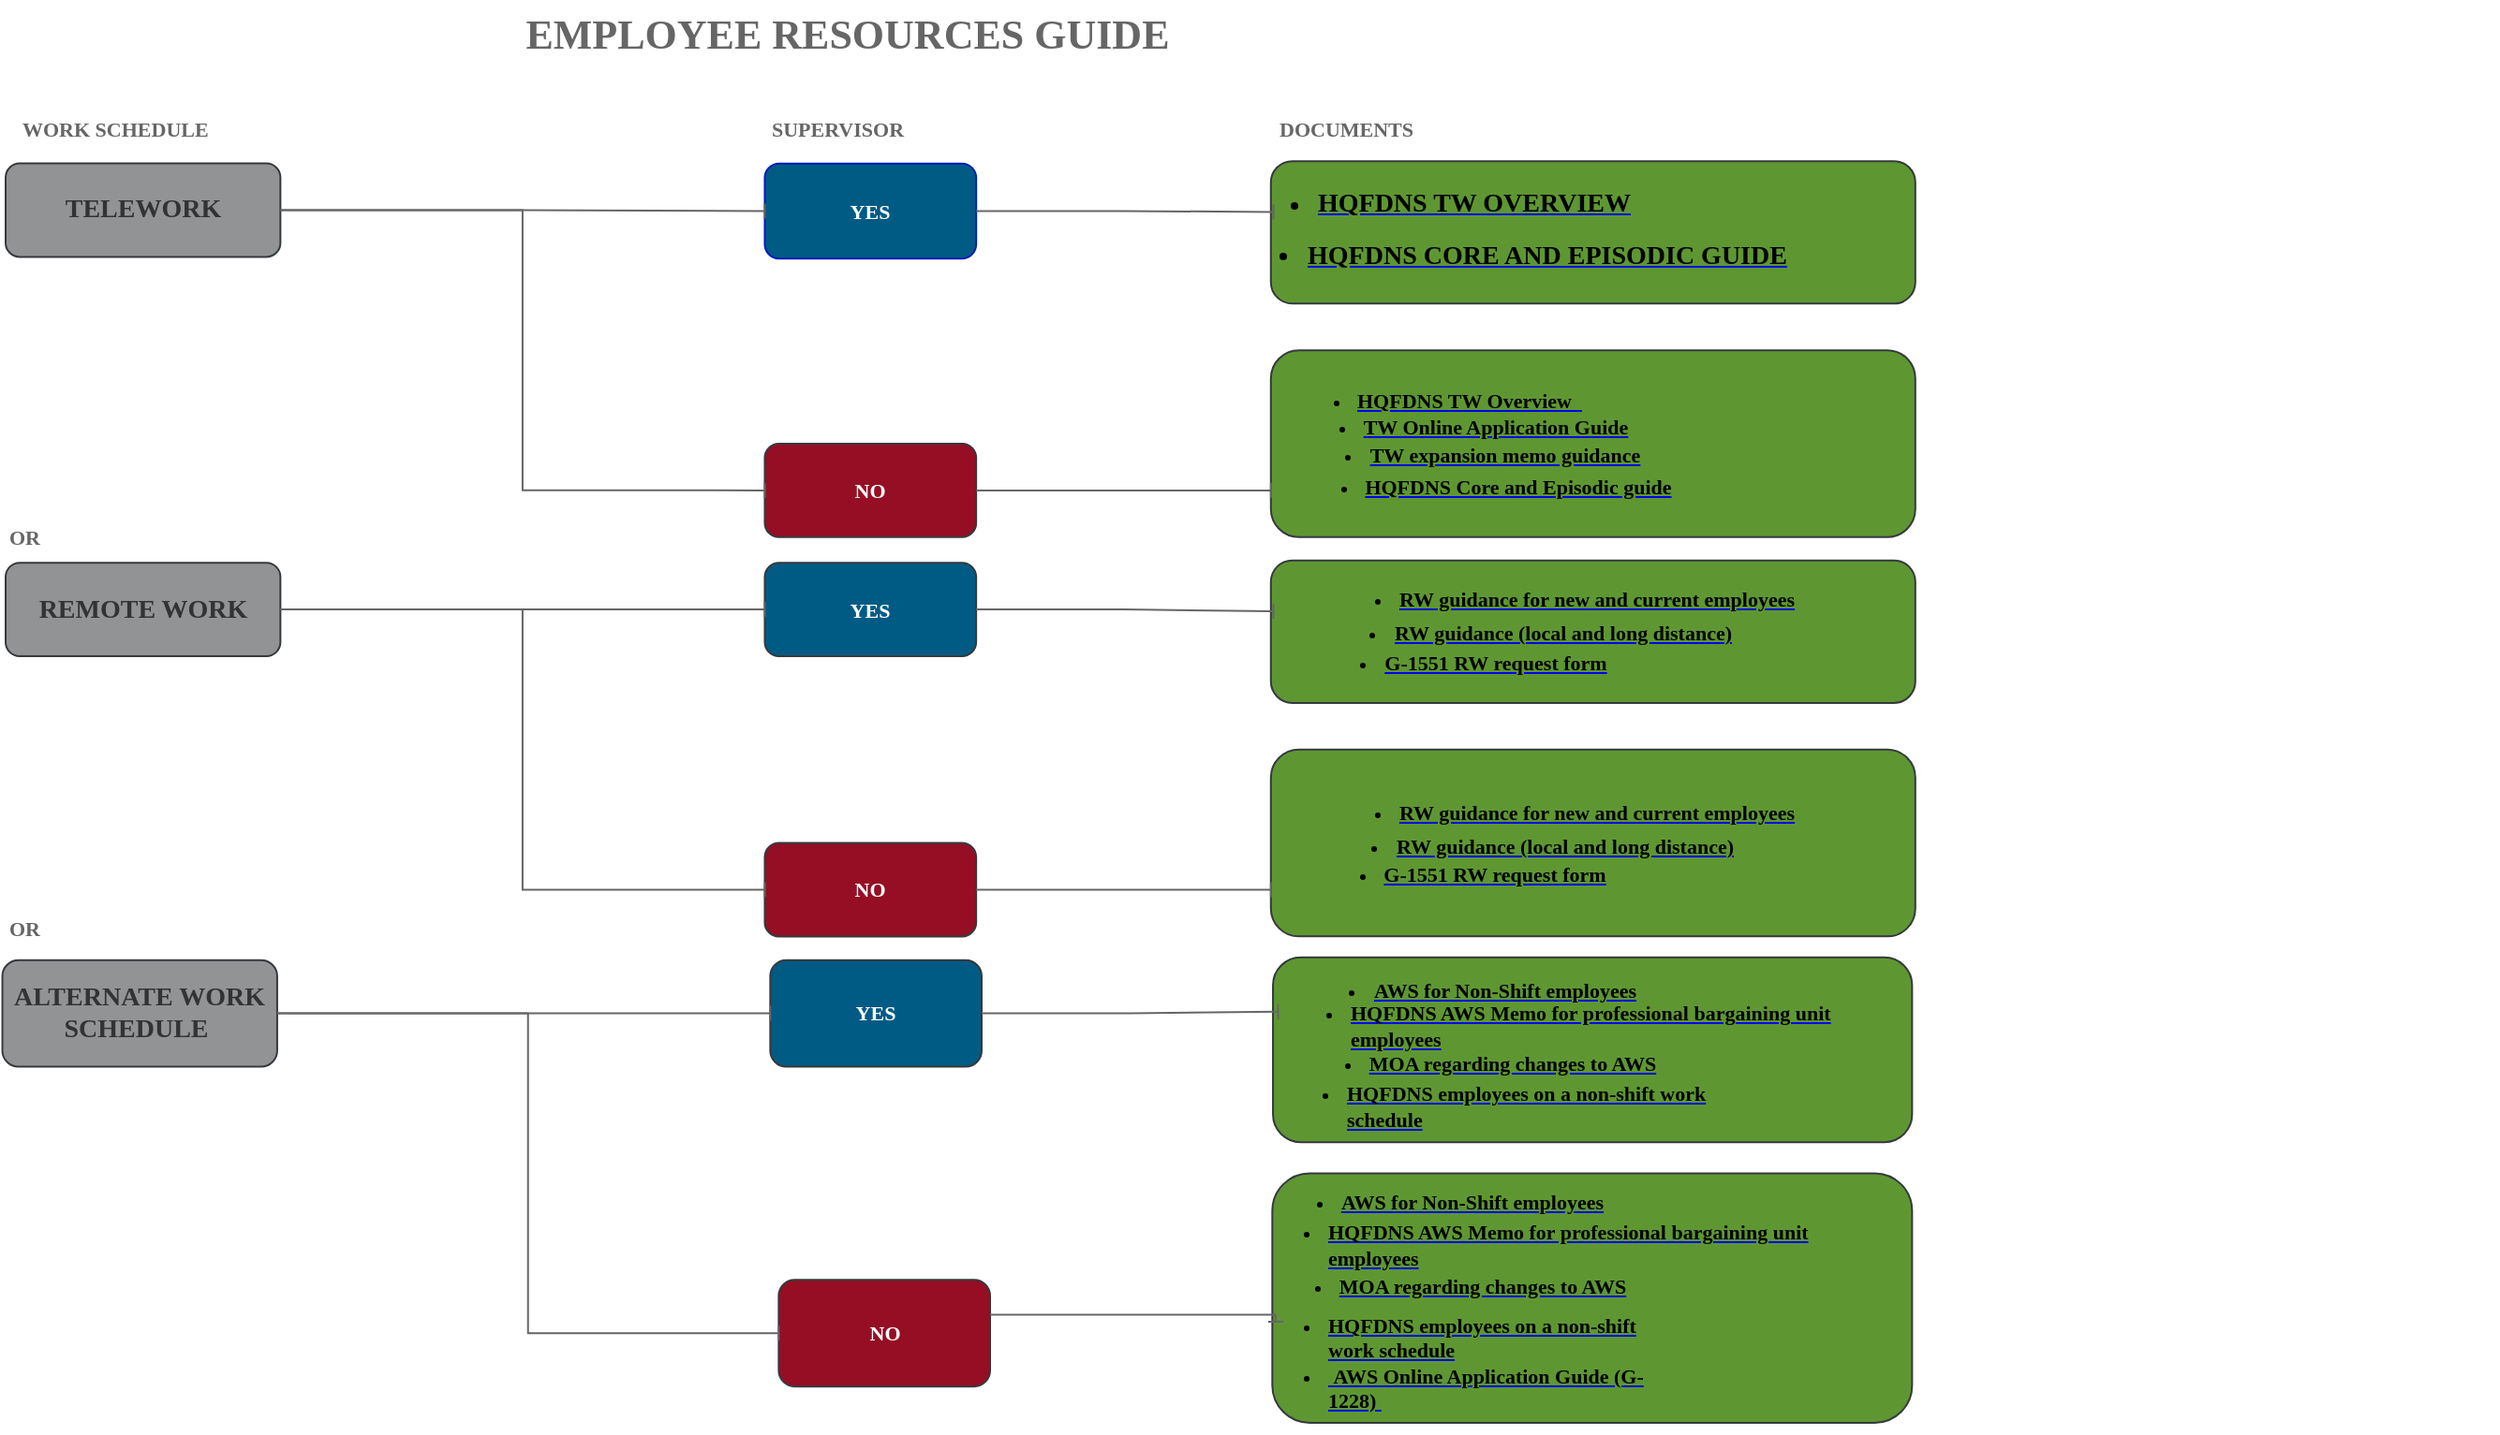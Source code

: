 <mxfile version="20.8.7" type="github">
  <diagram id="tNLMt90Evwb3OFQb0YTO" name="HQFDNS">
    <mxGraphModel dx="1434" dy="916" grid="1" gridSize="10" guides="1" tooltips="1" connect="1" arrows="1" fold="1" page="1" pageScale="1" pageWidth="1400" pageHeight="850" math="1" shadow="0">
      <root>
        <mxCell id="0" />
        <mxCell id="1" parent="0" />
        <mxCell id="aEk_Xl3EZGqS4_49_U62-6" value="" style="group" vertex="1" connectable="0" parent="1">
          <mxGeometry x="48.274" y="50" width="1331.726" height="760.0" as="geometry" />
        </mxCell>
        <mxCell id="5MSNh-AeDjDI1JEi1hB_-4" value="&lt;b&gt;&lt;font data-font-src=&quot;https://fonts.googleapis.com/css?family=Source+Sans+Pro&quot; face=&quot;Source Sans Pro&quot; style=&quot;font-size: 11px;&quot; color=&quot;#666666&quot;&gt;WORK SCHEDULE&lt;/font&gt;&lt;/b&gt;" style="text;html=1;strokeColor=none;fillColor=none;align=left;verticalAlign=middle;whiteSpace=wrap;rounded=0;" parent="aEk_Xl3EZGqS4_49_U62-6" vertex="1">
          <mxGeometry x="8.421" y="49.894" width="202.619" height="37.421" as="geometry" />
        </mxCell>
        <mxCell id="hO-RIWSvQyp-7317ckD7-9" value="&lt;b&gt;&lt;font data-font-src=&quot;https://fonts.googleapis.com/css?family=Source+Sans+Pro&quot; face=&quot;Source Sans Pro&quot; style=&quot;font-size: 11px;&quot; color=&quot;#666666&quot;&gt;SUPERVISOR&lt;/font&gt;&lt;/b&gt;" style="text;html=1;strokeColor=none;fillColor=none;align=left;verticalAlign=middle;whiteSpace=wrap;rounded=0;" parent="aEk_Xl3EZGqS4_49_U62-6" vertex="1">
          <mxGeometry x="408.303" y="49.894" width="202.619" height="37.421" as="geometry" />
        </mxCell>
        <mxCell id="hO-RIWSvQyp-7317ckD7-10" value="&lt;font face=&quot;Source Sans Pro&quot; data-font-src=&quot;https://fonts.googleapis.com/css?family=Source+Sans+Pro&quot; size=&quot;1&quot; color=&quot;#666666&quot;&gt;&lt;b style=&quot;font-size: 22px;&quot;&gt;EMPLOYEE RESOURCES GUIDE&lt;/b&gt;&lt;/font&gt;" style="text;html=1;strokeColor=none;fillColor=none;align=center;verticalAlign=middle;whiteSpace=wrap;rounded=0;" parent="aEk_Xl3EZGqS4_49_U62-6" vertex="1">
          <mxGeometry x="197.373" width="506.548" height="37.421" as="geometry" />
        </mxCell>
        <mxCell id="hO-RIWSvQyp-7317ckD7-15" value="&lt;b&gt;&lt;font data-font-src=&quot;https://fonts.googleapis.com/css?family=Source+Sans+Pro&quot; face=&quot;Source Sans Pro&quot; style=&quot;font-size: 11px;&quot; color=&quot;#666666&quot;&gt;DOCUMENTS&lt;/font&gt;&lt;/b&gt;" style="text;html=1;strokeColor=none;fillColor=none;align=left;verticalAlign=middle;whiteSpace=wrap;rounded=0;" parent="aEk_Xl3EZGqS4_49_U62-6" vertex="1">
          <mxGeometry x="679.801" y="49.894" width="202.619" height="37.421" as="geometry" />
        </mxCell>
        <mxCell id="hO-RIWSvQyp-7317ckD7-35" value="" style="group" parent="aEk_Xl3EZGqS4_49_U62-6" vertex="1" connectable="0">
          <mxGeometry x="1.726" y="86.068" width="1330" height="219.535" as="geometry" />
        </mxCell>
        <mxCell id="5MSNh-AeDjDI1JEi1hB_-1" value="&lt;b style=&quot;&quot;&gt;&lt;font color=&quot;#333333&quot; data-font-src=&quot;https://fonts.googleapis.com/css?family=Source+Sans+Pro&quot; face=&quot;Source Sans Pro&quot; style=&quot;font-size: 14px;&quot;&gt;TELEWORK&lt;/font&gt;&lt;/b&gt;" style="rounded=1;whiteSpace=wrap;html=1;fontSize=12;glass=0;strokeWidth=1;shadow=0;fillColor=#929395;strokeColor=#36393d;" parent="hO-RIWSvQyp-7317ckD7-35" vertex="1">
          <mxGeometry y="1.243" width="146.687" height="49.889" as="geometry" />
        </mxCell>
        <mxCell id="hO-RIWSvQyp-7317ckD7-7" value="&lt;b style=&quot;&quot;&gt;&lt;font data-font-src=&quot;https://fonts.googleapis.com/css?family=Source+Sans+Pro&quot; face=&quot;Source Sans Pro&quot; style=&quot;font-size: 11px;&quot;&gt;YES&lt;/font&gt;&lt;/b&gt;" style="rounded=1;whiteSpace=wrap;html=1;fontSize=12;glass=0;strokeWidth=1;shadow=0;fillColor=#005b84;strokeColor=#001DBC;fontColor=#ffffff;" parent="hO-RIWSvQyp-7317ckD7-35" vertex="1">
          <mxGeometry x="405.238" y="1.247" width="112.836" height="50.797" as="geometry" />
        </mxCell>
        <mxCell id="hO-RIWSvQyp-7317ckD7-14" style="edgeStyle=orthogonalEdgeStyle;rounded=0;orthogonalLoop=1;jettySize=auto;html=1;fontSize=11;fontColor=#666666;endArrow=baseDash;endFill=0;strokeColor=#666666;" parent="hO-RIWSvQyp-7317ckD7-35" source="5MSNh-AeDjDI1JEi1hB_-1" target="hO-RIWSvQyp-7317ckD7-7" edge="1">
          <mxGeometry relative="1" as="geometry" />
        </mxCell>
        <mxCell id="hO-RIWSvQyp-7317ckD7-8" value="&lt;b style=&quot;&quot;&gt;&lt;font color=&quot;#ffffff&quot; data-font-src=&quot;https://fonts.googleapis.com/css?family=Source+Sans+Pro&quot; face=&quot;Source Sans Pro&quot; style=&quot;font-size: 11px;&quot;&gt;NO&lt;/font&gt;&lt;/b&gt;" style="rounded=1;whiteSpace=wrap;html=1;fontSize=12;glass=0;strokeWidth=1;shadow=0;fillColor=#950e24;strokeColor=#36393d;" parent="hO-RIWSvQyp-7317ckD7-35" vertex="1">
          <mxGeometry x="405.238" y="150.93" width="112.836" height="49.894" as="geometry" />
        </mxCell>
        <mxCell id="hO-RIWSvQyp-7317ckD7-13" style="edgeStyle=orthogonalEdgeStyle;rounded=0;orthogonalLoop=1;jettySize=auto;html=1;entryX=0;entryY=0.5;entryDx=0;entryDy=0;fontSize=11;fontColor=#666666;endArrow=baseDash;endFill=0;strokeColor=#666666;" parent="hO-RIWSvQyp-7317ckD7-35" source="5MSNh-AeDjDI1JEi1hB_-1" target="hO-RIWSvQyp-7317ckD7-8" edge="1">
          <mxGeometry relative="1" as="geometry" />
        </mxCell>
        <mxCell id="hO-RIWSvQyp-7317ckD7-20" value="" style="rounded=1;whiteSpace=wrap;html=1;fontSize=12;glass=0;strokeWidth=1;shadow=0;fillColor=#5e9732;strokeColor=#36393d;align=left;" parent="hO-RIWSvQyp-7317ckD7-35" vertex="1">
          <mxGeometry x="675.4" width="344.0" height="76.088" as="geometry" />
        </mxCell>
        <mxCell id="hO-RIWSvQyp-7317ckD7-21" style="edgeStyle=orthogonalEdgeStyle;rounded=0;orthogonalLoop=1;jettySize=auto;html=1;entryX=0.004;entryY=0.357;entryDx=0;entryDy=0;entryPerimeter=0;fontSize=11;fontColor=#666666;endArrow=baseDash;endFill=0;strokeColor=#666666;" parent="hO-RIWSvQyp-7317ckD7-35" source="hO-RIWSvQyp-7317ckD7-7" target="hO-RIWSvQyp-7317ckD7-20" edge="1">
          <mxGeometry relative="1" as="geometry" />
        </mxCell>
        <mxCell id="hO-RIWSvQyp-7317ckD7-22" value="" style="rounded=1;whiteSpace=wrap;html=1;fontSize=12;glass=0;strokeWidth=1;shadow=0;fillColor=#5e9732;strokeColor=#36393d;align=left;" parent="hO-RIWSvQyp-7317ckD7-35" vertex="1">
          <mxGeometry x="675.4" y="101.032" width="344.0" height="99.789" as="geometry" />
        </mxCell>
        <mxCell id="hO-RIWSvQyp-7317ckD7-23" style="edgeStyle=orthogonalEdgeStyle;rounded=0;orthogonalLoop=1;jettySize=auto;html=1;entryX=0;entryY=0.75;entryDx=0;entryDy=0;fontSize=14;fontColor=#666666;endArrow=baseDash;endFill=0;strokeColor=#666666;" parent="hO-RIWSvQyp-7317ckD7-35" source="hO-RIWSvQyp-7317ckD7-8" target="hO-RIWSvQyp-7317ckD7-22" edge="1">
          <mxGeometry relative="1" as="geometry" />
        </mxCell>
        <mxCell id="hO-RIWSvQyp-7317ckD7-12" value="&lt;b&gt;&lt;font data-font-src=&quot;https://fonts.googleapis.com/css?family=Source+Sans+Pro&quot; face=&quot;Source Sans Pro&quot; style=&quot;font-size: 11px;&quot; color=&quot;#666666&quot;&gt;OR&lt;/font&gt;&lt;/b&gt;" style="text;html=1;strokeColor=none;fillColor=none;align=left;verticalAlign=middle;whiteSpace=wrap;rounded=0;" parent="hO-RIWSvQyp-7317ckD7-35" vertex="1">
          <mxGeometry y="182.114" width="202.619" height="37.421" as="geometry" />
        </mxCell>
        <mxCell id="d4ItzyQ0qfeF1X_CQVVO-14" value="" style="group" parent="hO-RIWSvQyp-7317ckD7-35" vertex="1" connectable="0">
          <mxGeometry x="656.708" y="106.616" width="249.368" height="88.625" as="geometry" />
        </mxCell>
        <UserObject label="&lt;ul style=&quot;border-color: var(--border-color); color: rgb(0, 0, 0); font-size: 11px; font-weight: 700; text-align: left;&quot;&gt;&lt;li style=&quot;border-color: var(--border-color);&quot;&gt;&lt;font style=&quot;border-color: var(--border-color);&quot; data-font-src=&quot;https://fonts.googleapis.com/css?family=Source+Sans+Pro&quot; face=&quot;Source Sans Pro&quot;&gt;HQFDNS TW Overview&amp;nbsp;&amp;nbsp;&lt;/font&gt;&lt;/li&gt;&lt;/ul&gt;" link="https://ecn.uscis.dhs.gov/team/fdns/Mission%20Support/WorkforceManagement/NewEmployeeResources/Telework_HQFDNS_06-16-2021.pdf" id="d4ItzyQ0qfeF1X_CQVVO-1">
          <mxCell style="text;html=1;strokeColor=none;fillColor=none;whiteSpace=wrap;align=center;verticalAlign=middle;fontColor=#0000EE;fontStyle=4;" parent="d4ItzyQ0qfeF1X_CQVVO-14" vertex="1">
            <mxGeometry x="14.669" width="180.538" height="43.232" as="geometry" />
          </mxCell>
        </UserObject>
        <UserObject label="&lt;ul style=&quot;border-color: var(--border-color); color: rgb(0, 0, 0); font-size: 11px; font-weight: 700; text-align: left;&quot;&gt;&lt;li style=&quot;border-color: var(--border-color);&quot;&gt;&lt;font style=&quot;border-color: var(--border-color);&quot; data-font-src=&quot;https://fonts.googleapis.com/css?family=Source+Sans+Pro&quot; face=&quot;Source Sans Pro&quot;&gt;TW Online Application Guide&lt;/font&gt;&lt;/li&gt;&lt;/ul&gt;" link="https://ecn.uscis.dhs.gov/team/fdns/Mission%20Support/WorkforceManagement/NewEmployeeResources/Telework_Online_Application_Guide_Employee.pdf" id="d4ItzyQ0qfeF1X_CQVVO-2">
          <mxCell style="text;html=1;strokeColor=none;fillColor=none;whiteSpace=wrap;align=center;verticalAlign=middle;fontColor=#0000EE;fontStyle=4;" parent="d4ItzyQ0qfeF1X_CQVVO-14" vertex="1">
            <mxGeometry y="14.05" width="236.956" height="43.232" as="geometry" />
          </mxCell>
        </UserObject>
        <UserObject label="&lt;ul style=&quot;border-color: var(--border-color); color: rgb(0, 0, 0); font-size: 11px; font-weight: 700; text-align: left;&quot;&gt;&lt;li style=&quot;border-color: var(--border-color);&quot;&gt;&lt;font style=&quot;border-color: var(--border-color);&quot; data-font-src=&quot;https://fonts.googleapis.com/css?family=Source+Sans+Pro&quot; face=&quot;Source Sans Pro&quot;&gt;TW expansion memo guidance&lt;/font&gt;&lt;/li&gt;&lt;/ul&gt;" link="https://ecn.uscis.dhs.gov/team/fdns/Mission%20Support/WorkforceManagement/NewEmployeeResources/HQFDNS_Expansion_of_Telework_for_Non-Supervisory_Staff.pdf" id="d4ItzyQ0qfeF1X_CQVVO-3">
          <mxCell style="text;html=1;strokeColor=none;fillColor=none;whiteSpace=wrap;align=center;verticalAlign=middle;fontColor=#0000EE;fontStyle=4;" parent="d4ItzyQ0qfeF1X_CQVVO-14" vertex="1">
            <mxGeometry x="5.642" y="29.181" width="236.956" height="43.232" as="geometry" />
          </mxCell>
        </UserObject>
        <UserObject label="&lt;ul style=&quot;border-color: var(--border-color); color: rgb(0, 0, 0); font-size: 11px; font-weight: 700; text-align: left;&quot;&gt;&lt;li style=&quot;border-color: var(--border-color);&quot;&gt;&lt;font style=&quot;border-color: var(--border-color);&quot; data-font-src=&quot;https://fonts.googleapis.com/css?family=Source+Sans+Pro&quot; face=&quot;Source Sans Pro&quot;&gt;HQFDNS Core and Episodic guide&lt;/font&gt;&lt;/li&gt;&lt;/ul&gt;" link="https://ecn.uscis.dhs.gov/team/fdns/Mission%20Support/WorkforceManagement/NewEmployeeResources/HQFDNS_Telework_Guidance.pdf" id="d4ItzyQ0qfeF1X_CQVVO-4">
          <mxCell style="text;html=1;strokeColor=none;fillColor=none;whiteSpace=wrap;align=center;verticalAlign=middle;fontColor=#0000EE;fontStyle=4;" parent="d4ItzyQ0qfeF1X_CQVVO-14" vertex="1">
            <mxGeometry x="12.412" y="45.393" width="236.956" height="43.232" as="geometry" />
          </mxCell>
        </UserObject>
        <mxCell id="d4ItzyQ0qfeF1X_CQVVO-11" value="" style="group" parent="hO-RIWSvQyp-7317ckD7-35" vertex="1" connectable="0">
          <mxGeometry x="690" y="1.25" width="320" height="80" as="geometry" />
        </mxCell>
        <UserObject label="&lt;ul style=&quot;border-color: var(--border-color); color: rgb(0, 0, 0); font-weight: 700; text-align: left;&quot;&gt;&lt;li style=&quot;border-color: var(--border-color);&quot;&gt;&lt;font style=&quot;border-color: var(--border-color); font-size: 14px;&quot; data-font-src=&quot;https://fonts.googleapis.com/css?family=Source+Sans+Pro&quot; face=&quot;Source Sans Pro&quot;&gt;HQFDNS TW OVERVIEW&lt;/font&gt;&lt;/li&gt;&lt;/ul&gt;" link="https://ecn.uscis.dhs.gov/team/fdns/Mission%20Support/WorkforceManagement/NewEmployeeResources/Telework_HQFDNS_06-16-2021.pdf" id="d4ItzyQ0qfeF1X_CQVVO-7">
          <mxCell style="text;html=1;strokeColor=none;fillColor=none;whiteSpace=wrap;align=center;verticalAlign=middle;fontColor=#0000EE;fontStyle=4;movable=0;resizable=0;rotatable=0;deletable=0;editable=0;connectable=0;" parent="d4ItzyQ0qfeF1X_CQVVO-11" vertex="1">
            <mxGeometry x="-46" width="240" height="43.23" as="geometry" />
          </mxCell>
        </UserObject>
        <UserObject label="&lt;ul style=&quot;border-color: var(--border-color); color: rgb(0, 0, 0); font-size: 14px; font-weight: 700; text-align: left;&quot;&gt;&lt;li style=&quot;border-color: var(--border-color); font-size: 14px;&quot;&gt;&lt;font style=&quot;border-color: var(--border-color); font-size: 14px;&quot; data-font-src=&quot;https://fonts.googleapis.com/css?family=Source+Sans+Pro&quot; face=&quot;Source Sans Pro&quot;&gt;HQFDNS CORE AND EPISODIC GUIDE&lt;/font&gt;&lt;/li&gt;&lt;/ul&gt;" link="https://ecn.uscis.dhs.gov/team/fdns/Mission%20Support/WorkforceManagement/NewEmployeeResources/HQFDNS_Telework_Guidance.pdf" id="d4ItzyQ0qfeF1X_CQVVO-10">
          <mxCell style="text;html=1;strokeColor=none;fillColor=none;whiteSpace=wrap;align=center;verticalAlign=middle;fontColor=#0000EE;fontStyle=4;fontSize=14;" parent="d4ItzyQ0qfeF1X_CQVVO-11" vertex="1">
            <mxGeometry x="-77" y="28.22" width="380" height="41.78" as="geometry" />
          </mxCell>
        </UserObject>
        <mxCell id="hO-RIWSvQyp-7317ckD7-36" value="" style="group" parent="aEk_Xl3EZGqS4_49_U62-6" vertex="1" connectable="0">
          <mxGeometry x="1.726" y="299.365" width="1019.4" height="209.468" as="geometry" />
        </mxCell>
        <mxCell id="hO-RIWSvQyp-7317ckD7-37" value="&lt;b style=&quot;&quot;&gt;&lt;font color=&quot;#333333&quot; data-font-src=&quot;https://fonts.googleapis.com/css?family=Source+Sans+Pro&quot; face=&quot;Source Sans Pro&quot; style=&quot;font-size: 14px;&quot;&gt;REMOTE WORK&lt;/font&gt;&lt;/b&gt;" style="rounded=1;whiteSpace=wrap;html=1;fontSize=12;glass=0;strokeWidth=1;shadow=0;fillColor=#929395;strokeColor=#36393d;" parent="hO-RIWSvQyp-7317ckD7-36" vertex="1">
          <mxGeometry y="1.247" width="146.687" height="49.894" as="geometry" />
        </mxCell>
        <mxCell id="hO-RIWSvQyp-7317ckD7-38" value="&lt;b style=&quot;&quot;&gt;&lt;font color=&quot;#ffffff&quot; data-font-src=&quot;https://fonts.googleapis.com/css?family=Source+Sans+Pro&quot; face=&quot;Source Sans Pro&quot; style=&quot;font-size: 11px;&quot;&gt;YES&lt;/font&gt;&lt;/b&gt;" style="rounded=1;whiteSpace=wrap;html=1;fontSize=12;glass=0;strokeWidth=1;shadow=0;fillColor=#005b84;strokeColor=#36393d;" parent="hO-RIWSvQyp-7317ckD7-36" vertex="1">
          <mxGeometry x="405.238" y="1.247" width="112.836" height="49.894" as="geometry" />
        </mxCell>
        <mxCell id="hO-RIWSvQyp-7317ckD7-39" style="edgeStyle=orthogonalEdgeStyle;rounded=0;orthogonalLoop=1;jettySize=auto;html=1;fontSize=11;fontColor=#666666;endArrow=baseDash;endFill=0;strokeColor=#666666;" parent="hO-RIWSvQyp-7317ckD7-36" source="hO-RIWSvQyp-7317ckD7-37" target="hO-RIWSvQyp-7317ckD7-38" edge="1">
          <mxGeometry relative="1" as="geometry" />
        </mxCell>
        <mxCell id="hO-RIWSvQyp-7317ckD7-40" value="&lt;b style=&quot;&quot;&gt;&lt;font color=&quot;#ffffff&quot; data-font-src=&quot;https://fonts.googleapis.com/css?family=Source+Sans+Pro&quot; face=&quot;Source Sans Pro&quot; style=&quot;font-size: 11px;&quot;&gt;NO&lt;/font&gt;&lt;/b&gt;" style="rounded=1;whiteSpace=wrap;html=1;fontSize=12;glass=0;strokeWidth=1;shadow=0;fillColor=#950E24;strokeColor=#36393d;" parent="hO-RIWSvQyp-7317ckD7-36" vertex="1">
          <mxGeometry x="405.238" y="150.93" width="112.836" height="49.894" as="geometry" />
        </mxCell>
        <mxCell id="hO-RIWSvQyp-7317ckD7-41" style="edgeStyle=orthogonalEdgeStyle;rounded=0;orthogonalLoop=1;jettySize=auto;html=1;entryX=0;entryY=0.5;entryDx=0;entryDy=0;fontSize=11;fontColor=#666666;endArrow=baseDash;endFill=0;strokeColor=#666666;" parent="hO-RIWSvQyp-7317ckD7-36" source="hO-RIWSvQyp-7317ckD7-37" target="hO-RIWSvQyp-7317ckD7-40" edge="1">
          <mxGeometry relative="1" as="geometry" />
        </mxCell>
        <mxCell id="hO-RIWSvQyp-7317ckD7-42" value="" style="rounded=1;whiteSpace=wrap;html=1;fontSize=12;glass=0;strokeWidth=1;shadow=0;fillColor=#5E9732;strokeColor=#36393d;align=left;" parent="hO-RIWSvQyp-7317ckD7-36" vertex="1">
          <mxGeometry x="675.4" width="344.0" height="76.088" as="geometry" />
        </mxCell>
        <mxCell id="hO-RIWSvQyp-7317ckD7-43" style="edgeStyle=orthogonalEdgeStyle;rounded=0;orthogonalLoop=1;jettySize=auto;html=1;entryX=0.004;entryY=0.357;entryDx=0;entryDy=0;entryPerimeter=0;fontSize=11;fontColor=#666666;endArrow=baseDash;endFill=0;strokeColor=#666666;" parent="hO-RIWSvQyp-7317ckD7-36" source="hO-RIWSvQyp-7317ckD7-38" target="hO-RIWSvQyp-7317ckD7-42" edge="1">
          <mxGeometry relative="1" as="geometry" />
        </mxCell>
        <mxCell id="hO-RIWSvQyp-7317ckD7-44" value="" style="rounded=1;whiteSpace=wrap;html=1;fontSize=12;glass=0;strokeWidth=1;shadow=0;fillColor=#5E9732;strokeColor=#36393d;align=left;" parent="hO-RIWSvQyp-7317ckD7-36" vertex="1">
          <mxGeometry x="675.4" y="101.032" width="344.0" height="99.789" as="geometry" />
        </mxCell>
        <mxCell id="hO-RIWSvQyp-7317ckD7-45" style="edgeStyle=orthogonalEdgeStyle;rounded=0;orthogonalLoop=1;jettySize=auto;html=1;entryX=0;entryY=0.75;entryDx=0;entryDy=0;fontSize=14;fontColor=#666666;endArrow=baseDash;endFill=0;strokeColor=#666666;" parent="hO-RIWSvQyp-7317ckD7-36" source="hO-RIWSvQyp-7317ckD7-40" target="hO-RIWSvQyp-7317ckD7-44" edge="1">
          <mxGeometry relative="1" as="geometry" />
        </mxCell>
        <mxCell id="hO-RIWSvQyp-7317ckD7-60" value="&lt;b&gt;&lt;font data-font-src=&quot;https://fonts.googleapis.com/css?family=Source+Sans+Pro&quot; face=&quot;Source Sans Pro&quot; style=&quot;font-size: 11px;&quot; color=&quot;#666666&quot;&gt;OR&lt;/font&gt;&lt;/b&gt;" style="text;html=1;strokeColor=none;fillColor=none;align=left;verticalAlign=middle;whiteSpace=wrap;rounded=0;" parent="hO-RIWSvQyp-7317ckD7-36" vertex="1">
          <mxGeometry y="183.734" width="90.269" height="25.734" as="geometry" />
        </mxCell>
        <mxCell id="ezUt7ITriSW1cjWMWIen-33" value="" style="group" parent="hO-RIWSvQyp-7317ckD7-36" vertex="1" connectable="0">
          <mxGeometry x="656.708" y="-0.646" width="313.685" height="76.736" as="geometry" />
        </mxCell>
        <UserObject label="&lt;ul style=&quot;border-color: var(--border-color); color: rgb(0, 0, 0); font-size: 11px; font-weight: 700; text-align: left;&quot;&gt;&lt;li style=&quot;border-color: var(--border-color);&quot;&gt;&lt;font style=&quot;border-color: var(--border-color);&quot; data-font-src=&quot;https://fonts.googleapis.com/css?family=Source+Sans+Pro&quot; face=&quot;Source Sans Pro&quot;&gt;RW guidance for new and current employees&lt;/font&gt;&lt;/li&gt;&lt;/ul&gt;" link="https://ecn.uscis.dhs.gov/team/fdns/Mission%20Support/WorkforceManagement/NewEmployeeResources/Remote%20Work_Memo_HQFDNS_Employees%2010.25.21.pdf" id="ezUt7ITriSW1cjWMWIen-2">
          <mxCell style="text;html=1;strokeColor=none;fillColor=none;whiteSpace=wrap;align=center;verticalAlign=middle;fontColor=#0000EE;fontStyle=4;" parent="ezUt7ITriSW1cjWMWIen-33" vertex="1">
            <mxGeometry x="32.723" width="280.963" height="43.232" as="geometry" />
          </mxCell>
        </UserObject>
        <UserObject label="&lt;ul style=&quot;border-color: var(--border-color); color: rgb(0, 0, 0); font-size: 11px; font-weight: 700; text-align: left;&quot;&gt;&lt;li style=&quot;border-color: var(--border-color);&quot;&gt;&lt;font style=&quot;border-color: var(--border-color);&quot; data-font-src=&quot;https://fonts.googleapis.com/css?family=Source+Sans+Pro&quot; face=&quot;Source Sans Pro&quot;&gt;RW guidance (local and long distance)&lt;/font&gt;&lt;/li&gt;&lt;/ul&gt;" link="https://ecn.uscis.dhs.gov/team/fdns/Mission%20Support/WorkforceManagement/NewEmployeeResources/G-1551,%20Remote%20Work%20Request%20and%20Approval.pdf" id="ezUt7ITriSW1cjWMWIen-3">
          <mxCell style="text;html=1;strokeColor=none;fillColor=none;whiteSpace=wrap;align=center;verticalAlign=middle;fontColor=#0000EE;fontStyle=4;" parent="ezUt7ITriSW1cjWMWIen-33" vertex="1">
            <mxGeometry x="19.182" y="17.293" width="270.807" height="43.232" as="geometry" />
          </mxCell>
        </UserObject>
        <UserObject label="&lt;ul style=&quot;border-color: var(--border-color); color: rgb(0, 0, 0); font-size: 11px; font-weight: 700; text-align: left;&quot;&gt;&lt;li style=&quot;border-color: var(--border-color);&quot;&gt;&lt;span style=&quot;font-family: &amp;quot;Source Sans Pro&amp;quot;;&quot;&gt;G-1551 RW request form&lt;/span&gt;&lt;br&gt;&lt;/li&gt;&lt;/ul&gt;" link="https://ecn.uscis.dhs.gov/team/fdns/Mission%20Support/WorkforceManagement/NewEmployeeResources/G-1551,%20Remote%20Work%20Request%20and%20Approval.pdf" id="ezUt7ITriSW1cjWMWIen-4">
          <mxCell style="text;html=1;strokeColor=none;fillColor=none;whiteSpace=wrap;align=center;verticalAlign=middle;fontColor=#0000EE;fontStyle=4;" parent="ezUt7ITriSW1cjWMWIen-33" vertex="1">
            <mxGeometry y="33.504" width="236.956" height="43.232" as="geometry" />
          </mxCell>
        </UserObject>
        <mxCell id="ezUt7ITriSW1cjWMWIen-52" value="" style="group" parent="hO-RIWSvQyp-7317ckD7-36" vertex="1" connectable="0">
          <mxGeometry x="623.985" y="113.107" width="346.408" height="75.655" as="geometry" />
        </mxCell>
        <UserObject label="&lt;ul style=&quot;border-color: var(--border-color); color: rgb(0, 0, 0); font-size: 11px; font-weight: 700; text-align: left;&quot;&gt;&lt;li style=&quot;border-color: var(--border-color);&quot;&gt;&lt;span style=&quot;font-family: &amp;quot;Source Sans Pro&amp;quot;;&quot;&gt;G-1551 RW request form&lt;/span&gt;&lt;br&gt;&lt;/li&gt;&lt;/ul&gt;" link="https://ecn.uscis.dhs.gov/team/fdns/Mission%20Support/WorkforceManagement/NewEmployeeResources/G-1551,%20Remote%20Work%20Request%20and%20Approval.pdf" id="ezUt7ITriSW1cjWMWIen-50">
          <mxCell style="text;html=1;strokeColor=none;fillColor=none;whiteSpace=wrap;align=center;verticalAlign=middle;fontColor=#0000EE;fontStyle=4;container=0;" parent="ezUt7ITriSW1cjWMWIen-52" vertex="1">
            <mxGeometry y="32.424" width="302.402" height="43.232" as="geometry" />
          </mxCell>
        </UserObject>
        <mxCell id="ezUt7ITriSW1cjWMWIen-51" value="" style="group" parent="ezUt7ITriSW1cjWMWIen-52" vertex="1" connectable="0">
          <mxGeometry x="53.033" width="293.375" height="61.605" as="geometry" />
        </mxCell>
        <UserObject label="&lt;ul style=&quot;border-color: var(--border-color); color: rgb(0, 0, 0); font-size: 11px; font-weight: 700; text-align: left;&quot;&gt;&lt;li style=&quot;border-color: var(--border-color);&quot;&gt;&lt;font style=&quot;border-color: var(--border-color);&quot; data-font-src=&quot;https://fonts.googleapis.com/css?family=Source+Sans+Pro&quot; face=&quot;Source Sans Pro&quot;&gt;RW guidance for new and current employees&lt;/font&gt;&lt;/li&gt;&lt;/ul&gt;" link="https://ecn.uscis.dhs.gov/team/fdns/Mission%20Support/WorkforceManagement/NewEmployeeResources/Remote%20Work_Memo_HQFDNS_Employees%2010.25.21.pdf" id="ezUt7ITriSW1cjWMWIen-48">
          <mxCell style="text;html=1;strokeColor=none;fillColor=none;whiteSpace=wrap;align=center;verticalAlign=middle;fontColor=#0000EE;fontStyle=4;container=0;" parent="ezUt7ITriSW1cjWMWIen-51" vertex="1">
            <mxGeometry x="12.412" width="280.963" height="43.232" as="geometry" />
          </mxCell>
        </UserObject>
        <UserObject label="&lt;ul style=&quot;border-color: var(--border-color); color: rgb(0, 0, 0); font-size: 11px; font-weight: 700; text-align: left;&quot;&gt;&lt;li style=&quot;border-color: var(--border-color);&quot;&gt;&lt;font style=&quot;border-color: var(--border-color);&quot; data-font-src=&quot;https://fonts.googleapis.com/css?family=Source+Sans+Pro&quot; face=&quot;Source Sans Pro&quot;&gt;RW guidance (local and long distance)&lt;/font&gt;&lt;/li&gt;&lt;/ul&gt;" link="https://ecn.uscis.dhs.gov/team/fdns/Mission%20Support/WorkforceManagement/NewEmployeeResources/G-1551,%20Remote%20Work%20Request%20and%20Approval.pdf" id="ezUt7ITriSW1cjWMWIen-49">
          <mxCell style="text;html=1;strokeColor=none;fillColor=none;whiteSpace=wrap;align=center;verticalAlign=middle;fontColor=#0000EE;fontStyle=4;container=0;" parent="ezUt7ITriSW1cjWMWIen-51" vertex="1">
            <mxGeometry y="18.373" width="270.807" height="43.232" as="geometry" />
          </mxCell>
        </UserObject>
        <mxCell id="hO-RIWSvQyp-7317ckD7-48" value="" style="group" parent="aEk_Xl3EZGqS4_49_U62-6" vertex="1" connectable="0">
          <mxGeometry y="511.419" width="1019.4" height="248.581" as="geometry" />
        </mxCell>
        <mxCell id="hO-RIWSvQyp-7317ckD7-49" value="&lt;b style=&quot;&quot;&gt;&lt;font color=&quot;#333333&quot; data-font-src=&quot;https://fonts.googleapis.com/css?family=Source+Sans+Pro&quot; face=&quot;Source Sans Pro&quot; style=&quot;font-size: 14px;&quot;&gt;ALTERNATE WORK SCHEDULE&amp;nbsp;&lt;/font&gt;&lt;/b&gt;" style="rounded=1;whiteSpace=wrap;html=1;fontSize=12;glass=0;strokeWidth=1;shadow=0;fillColor=#929395;strokeColor=#36393d;" parent="hO-RIWSvQyp-7317ckD7-48" vertex="1">
          <mxGeometry y="1.423" width="146.687" height="56.935" as="geometry" />
        </mxCell>
        <mxCell id="hO-RIWSvQyp-7317ckD7-50" value="&lt;b style=&quot;&quot;&gt;&lt;font color=&quot;#ffffff&quot; data-font-src=&quot;https://fonts.googleapis.com/css?family=Source+Sans+Pro&quot; face=&quot;Source Sans Pro&quot; style=&quot;font-size: 11px;&quot;&gt;YES&lt;/font&gt;&lt;/b&gt;" style="rounded=1;whiteSpace=wrap;html=1;fontSize=12;glass=0;strokeWidth=1;shadow=0;fillColor=#005B84;strokeColor=#36393d;" parent="hO-RIWSvQyp-7317ckD7-48" vertex="1">
          <mxGeometry x="409.895" y="1.423" width="112.836" height="56.935" as="geometry" />
        </mxCell>
        <mxCell id="hO-RIWSvQyp-7317ckD7-51" style="edgeStyle=orthogonalEdgeStyle;rounded=0;orthogonalLoop=1;jettySize=auto;html=1;fontSize=11;fontColor=#666666;endArrow=baseDash;endFill=0;strokeColor=#666666;" parent="hO-RIWSvQyp-7317ckD7-48" source="hO-RIWSvQyp-7317ckD7-49" target="hO-RIWSvQyp-7317ckD7-50" edge="1">
          <mxGeometry relative="1" as="geometry" />
        </mxCell>
        <mxCell id="hO-RIWSvQyp-7317ckD7-52" value="&lt;b style=&quot;&quot;&gt;&lt;font color=&quot;#ffffff&quot; data-font-src=&quot;https://fonts.googleapis.com/css?family=Source+Sans+Pro&quot; face=&quot;Source Sans Pro&quot; style=&quot;font-size: 11px;&quot;&gt;NO&lt;/font&gt;&lt;/b&gt;" style="rounded=1;whiteSpace=wrap;html=1;fontSize=12;glass=0;strokeWidth=1;shadow=0;fillColor=#950E24;strokeColor=#36393d;" parent="hO-RIWSvQyp-7317ckD7-48" vertex="1">
          <mxGeometry x="414.408" y="172.227" width="112.836" height="56.935" as="geometry" />
        </mxCell>
        <mxCell id="hO-RIWSvQyp-7317ckD7-53" style="edgeStyle=orthogonalEdgeStyle;rounded=0;orthogonalLoop=1;jettySize=auto;html=1;entryX=0;entryY=0.5;entryDx=0;entryDy=0;fontSize=11;fontColor=#666666;endArrow=baseDash;endFill=0;strokeColor=#666666;" parent="hO-RIWSvQyp-7317ckD7-48" source="hO-RIWSvQyp-7317ckD7-49" target="hO-RIWSvQyp-7317ckD7-52" edge="1">
          <mxGeometry relative="1" as="geometry" />
        </mxCell>
        <mxCell id="hO-RIWSvQyp-7317ckD7-54" value="" style="rounded=1;whiteSpace=wrap;html=1;fontSize=12;glass=0;strokeWidth=1;shadow=0;fillColor=#5E9732;strokeColor=#36393d;align=left;" parent="hO-RIWSvQyp-7317ckD7-48" vertex="1">
          <mxGeometry x="678.248" width="341.152" height="98.665" as="geometry" />
        </mxCell>
        <mxCell id="hO-RIWSvQyp-7317ckD7-56" value="" style="rounded=1;whiteSpace=wrap;html=1;fontSize=12;glass=0;strokeWidth=1;shadow=0;fillColor=#5E9732;strokeColor=#36393d;align=left;" parent="hO-RIWSvQyp-7317ckD7-48" vertex="1">
          <mxGeometry x="677.89" y="115.288" width="341.509" height="133.294" as="geometry" />
        </mxCell>
        <mxCell id="LasIUC3LL_AKMvU_pXDK-22" style="edgeStyle=orthogonalEdgeStyle;rounded=0;orthogonalLoop=1;jettySize=auto;html=1;fontSize=14;fontColor=#666666;endArrow=baseDash;endFill=0;strokeColor=#666666;exitX=1;exitY=0.5;exitDx=0;exitDy=0;" parent="hO-RIWSvQyp-7317ckD7-48" source="hO-RIWSvQyp-7317ckD7-50" edge="1">
          <mxGeometry relative="1" as="geometry">
            <mxPoint x="547.921" y="29.294" as="sourcePoint" />
            <mxPoint x="681.002" y="28.976" as="targetPoint" />
            <Array as="points" />
          </mxGeometry>
        </mxCell>
        <mxCell id="ezUt7ITriSW1cjWMWIen-46" value="" style="group" parent="hO-RIWSvQyp-7317ckD7-48" vertex="1" connectable="0">
          <mxGeometry x="668.558" width="350.842" height="97.271" as="geometry" />
        </mxCell>
        <UserObject label="&lt;ul style=&quot;border-color: var(--border-color); color: rgb(0, 0, 0); font-size: 11px; font-weight: 700; text-align: left;&quot;&gt;&lt;li style=&quot;border-color: var(--border-color);&quot;&gt;&lt;font style=&quot;border-color: var(--border-color);&quot; data-font-src=&quot;https://fonts.googleapis.com/css?family=Source+Sans+Pro&quot; face=&quot;Source Sans Pro&quot;&gt;AWS for Non-Shift employees&lt;/font&gt;&lt;/li&gt;&lt;/ul&gt;" link="https://ecn.uscis.dhs.gov/team/fdns/Mission%20Support/WorkforceManagement/NewEmployeeResources/Telework_HQFDNS_06-16-2021.pdf" id="ezUt7ITriSW1cjWMWIen-42">
          <mxCell style="text;html=1;strokeColor=none;fillColor=none;whiteSpace=wrap;align=center;verticalAlign=middle;fontColor=#0000EE;fontStyle=4;container=0;" parent="ezUt7ITriSW1cjWMWIen-46" vertex="1">
            <mxGeometry x="8.939" width="208.941" height="36.026" as="geometry" />
          </mxCell>
        </UserObject>
        <UserObject label="&lt;ul style=&quot;border-color: var(--border-color); color: rgb(0, 0, 0); font-size: 11px; font-weight: 700; text-align: left;&quot;&gt;&lt;li style=&quot;border-color: var(--border-color);&quot;&gt;&lt;font style=&quot;border-color: var(--border-color);&quot; data-font-src=&quot;https://fonts.googleapis.com/css?family=Source+Sans+Pro&quot; face=&quot;Source Sans Pro&quot;&gt;HQFDNS AWS Memo for professional bargaining unit employees&lt;/font&gt;&lt;/li&gt;&lt;/ul&gt;" link="https://ecn.uscis.dhs.gov/team/fdns/Mission%20Support/WorkforceManagement/NewEmployeeResources/AWS%20Pro%20BUEs%20MOA%20AHR.pdf" id="ezUt7ITriSW1cjWMWIen-43">
          <mxCell style="text;html=1;strokeColor=none;fillColor=none;whiteSpace=wrap;align=center;verticalAlign=middle;fontColor=#0000EE;fontStyle=4;container=0;" parent="ezUt7ITriSW1cjWMWIen-46" vertex="1">
            <mxGeometry x="9.696" y="18.914" width="335.199" height="36.026" as="geometry" />
          </mxCell>
        </UserObject>
        <UserObject label="&lt;ul style=&quot;border-color: var(--border-color); color: rgb(0, 0, 0); font-size: 11px; font-weight: 700; text-align: left;&quot;&gt;&lt;li style=&quot;border-color: var(--border-color);&quot;&gt;&lt;font style=&quot;border-color: var(--border-color);&quot; data-font-src=&quot;https://fonts.googleapis.com/css?family=Source+Sans+Pro&quot; face=&quot;Source Sans Pro&quot;&gt;MOA regarding changes to AWS&lt;/font&gt;&lt;/li&gt;&lt;/ul&gt;" link="https://ecn.uscis.dhs.gov/team/fdns/Mission%20Support/WorkforceManagement/NewEmployeeResources/AHR%20Approval%20-%20Alternative%20Work%20Schedule%20FDNS.pdf" id="ezUt7ITriSW1cjWMWIen-44">
          <mxCell style="text;html=1;strokeColor=none;fillColor=none;whiteSpace=wrap;align=center;verticalAlign=middle;fontColor=#0000EE;fontStyle=4;container=0;" parent="ezUt7ITriSW1cjWMWIen-46" vertex="1">
            <mxGeometry y="38.728" width="234.639" height="36.026" as="geometry" />
          </mxCell>
        </UserObject>
        <UserObject label="&lt;ul style=&quot;border-color: var(--border-color); color: rgb(0, 0, 0); font-size: 11px; font-weight: 700; text-align: left;&quot;&gt;&lt;li style=&quot;border-color: var(--border-color);&quot;&gt;&lt;font style=&quot;border-color: var(--border-color);&quot; data-font-src=&quot;https://fonts.googleapis.com/css?family=Source+Sans+Pro&quot; face=&quot;Source Sans Pro&quot;&gt;HQFDNS employees on a non-shift work schedule&lt;/font&gt;&lt;/li&gt;&lt;/ul&gt;" link="https://ecn.uscis.dhs.gov/team/fdns/Mission%20Support/WorkforceManagement/NewEmployeeResources/AWS_Policy_HQFDNS.pdf" id="ezUt7ITriSW1cjWMWIen-45">
          <mxCell style="text;html=1;strokeColor=none;fillColor=none;whiteSpace=wrap;align=center;verticalAlign=middle;fontColor=#0000EE;fontStyle=4;container=0;" parent="ezUt7ITriSW1cjWMWIen-46" vertex="1">
            <mxGeometry x="8.579" y="61.245" width="234.639" height="36.026" as="geometry" />
          </mxCell>
        </UserObject>
        <mxCell id="ezUt7ITriSW1cjWMWIen-61" value="" style="group" parent="hO-RIWSvQyp-7317ckD7-48" vertex="1" connectable="0">
          <mxGeometry x="658.434" y="112.197" width="326.097" height="122.129" as="geometry" />
        </mxCell>
        <UserObject label="&lt;ul style=&quot;border-color: var(--border-color); color: rgb(0, 0, 0); font-size: 11px; font-weight: 700; text-align: left;&quot;&gt;&lt;li style=&quot;border-color: var(--border-color);&quot;&gt;&lt;font style=&quot;border-color: var(--border-color);&quot; data-font-src=&quot;https://fonts.googleapis.com/css?family=Source+Sans+Pro&quot; face=&quot;Source Sans Pro&quot;&gt;AWS for Non-Shift employees&lt;/font&gt;&lt;/li&gt;&lt;/ul&gt;" link="https://ecn.uscis.dhs.gov/team/fdns/Mission%20Support/WorkforceManagement/NewEmployeeResources/Telework_HQFDNS_06-16-2021.pdf" id="ezUt7ITriSW1cjWMWIen-54">
          <mxCell style="text;html=1;strokeColor=none;fillColor=none;whiteSpace=wrap;align=center;verticalAlign=middle;fontColor=#0000EE;fontStyle=4;container=0;" parent="ezUt7ITriSW1cjWMWIen-61" vertex="1">
            <mxGeometry x="7.352" width="198.236" height="36.026" as="geometry" />
          </mxCell>
        </UserObject>
        <UserObject label="&lt;ul style=&quot;border-color: var(--border-color); color: rgb(0, 0, 0); font-size: 11px; font-weight: 700; text-align: left;&quot;&gt;&lt;li style=&quot;border-color: var(--border-color);&quot;&gt;&lt;font style=&quot;border-color: var(--border-color);&quot; data-font-src=&quot;https://fonts.googleapis.com/css?family=Source+Sans+Pro&quot; face=&quot;Source Sans Pro&quot;&gt;HQFDNS AWS Memo for professional bargaining unit employees&lt;/font&gt;&lt;/li&gt;&lt;/ul&gt;" link="https://ecn.uscis.dhs.gov/team/fdns/Mission%20Support/WorkforceManagement/NewEmployeeResources/AWS%20Pro%20BUEs%20MOA%20AHR.pdf" id="ezUt7ITriSW1cjWMWIen-55">
          <mxCell style="text;html=1;strokeColor=none;fillColor=none;whiteSpace=wrap;align=center;verticalAlign=middle;fontColor=#0000EE;fontStyle=4;container=0;" parent="ezUt7ITriSW1cjWMWIen-61" vertex="1">
            <mxGeometry x="8.071" y="23.237" width="318.026" height="36.026" as="geometry" />
          </mxCell>
        </UserObject>
        <UserObject label="&lt;ul style=&quot;border-color: var(--border-color); color: rgb(0, 0, 0); font-size: 11px; font-weight: 700; text-align: left;&quot;&gt;&lt;li style=&quot;border-color: var(--border-color);&quot;&gt;&lt;font style=&quot;border-color: var(--border-color);&quot; data-font-src=&quot;https://fonts.googleapis.com/css?family=Source+Sans+Pro&quot; face=&quot;Source Sans Pro&quot;&gt;MOA regarding changes to AWS&lt;/font&gt;&lt;/li&gt;&lt;/ul&gt;" link="https://ecn.uscis.dhs.gov/team/fdns/Mission%20Support/WorkforceManagement/NewEmployeeResources/AHR%20Approval%20-%20Alternative%20Work%20Schedule%20FDNS.pdf" id="ezUt7ITriSW1cjWMWIen-56">
          <mxCell style="text;html=1;strokeColor=none;fillColor=none;whiteSpace=wrap;align=center;verticalAlign=middle;fontColor=#0000EE;fontStyle=4;container=0;" parent="ezUt7ITriSW1cjWMWIen-61" vertex="1">
            <mxGeometry y="45.213" width="222.618" height="36.026" as="geometry" />
          </mxCell>
        </UserObject>
        <UserObject label="&lt;ul style=&quot;border-color: var(--border-color); color: rgb(0, 0, 0); font-size: 11px; font-weight: 700; text-align: left;&quot;&gt;&lt;li style=&quot;border-color: var(--border-color);&quot;&gt;&lt;font style=&quot;border-color: var(--border-color);&quot; data-font-src=&quot;https://fonts.googleapis.com/css?family=Source+Sans+Pro&quot; face=&quot;Source Sans Pro&quot;&gt;HQFDNS employees on a non-shift work schedule&lt;/font&gt;&lt;/li&gt;&lt;li style=&quot;border-color: var(--border-color);&quot;&gt;&lt;font style=&quot;border-color: var(--border-color);&quot; data-font-src=&quot;https://fonts.googleapis.com/css?family=Source+Sans+Pro&quot; face=&quot;Source Sans Pro&quot;&gt;&amp;nbsp;AWS Online Application Guide (G-1228)&amp;nbsp;&lt;/font&gt;&lt;/li&gt;&lt;/ul&gt;" link="https://ecn.uscis.dhs.gov/team/fdns/Mission%20Support/WorkforceManagement/NewEmployeeResources/AWS_Online_Application_Guide_Employee.pdf" id="ezUt7ITriSW1cjWMWIen-57">
          <mxCell style="text;html=1;strokeColor=none;fillColor=none;whiteSpace=wrap;align=center;verticalAlign=middle;fontColor=#0000EE;fontStyle=4;container=0;" parent="ezUt7ITriSW1cjWMWIen-61" vertex="1">
            <mxGeometry x="8.139" y="86.103" width="222.618" height="36.026" as="geometry" />
          </mxCell>
        </UserObject>
        <mxCell id="aEk_Xl3EZGqS4_49_U62-4" style="edgeStyle=orthogonalEdgeStyle;rounded=0;orthogonalLoop=1;jettySize=auto;html=1;fontSize=14;fontColor=#666666;endArrow=baseDash;endFill=0;strokeColor=#666666;entryX=0.059;entryY=-0.103;entryDx=0;entryDy=0;entryPerimeter=0;" edge="1" parent="hO-RIWSvQyp-7317ckD7-48" target="ezUt7ITriSW1cjWMWIen-57">
          <mxGeometry relative="1" as="geometry">
            <mxPoint x="527.246" y="190.771" as="sourcePoint" />
            <mxPoint x="681.726" y="190.581" as="targetPoint" />
            <Array as="points">
              <mxPoint x="680" y="191" />
            </Array>
          </mxGeometry>
        </mxCell>
      </root>
    </mxGraphModel>
  </diagram>
</mxfile>
